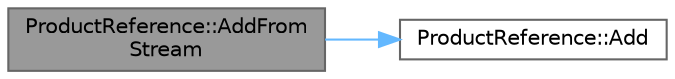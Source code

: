digraph "ProductReference::AddFromStream"
{
 // LATEX_PDF_SIZE
  bgcolor="transparent";
  edge [fontname=Helvetica,fontsize=10,labelfontname=Helvetica,labelfontsize=10];
  node [fontname=Helvetica,fontsize=10,shape=box,height=0.2,width=0.4];
  rankdir="LR";
  Node1 [id="Node000001",label="ProductReference::AddFrom\lStream",height=0.2,width=0.4,color="gray40", fillcolor="grey60", style="filled", fontcolor="black",tooltip="Adds multiple product data from an input stream to the reference."];
  Node1 -> Node2 [id="edge1_Node000001_Node000002",color="steelblue1",style="solid",tooltip=" "];
  Node2 [id="Node000002",label="ProductReference::Add",height=0.2,width=0.4,color="grey40", fillcolor="white", style="filled",URL="$classProductReference.html#af630d539e0634a36b34767a7d2c0ea6a",tooltip="Adds a new product data to the reference."];
}
